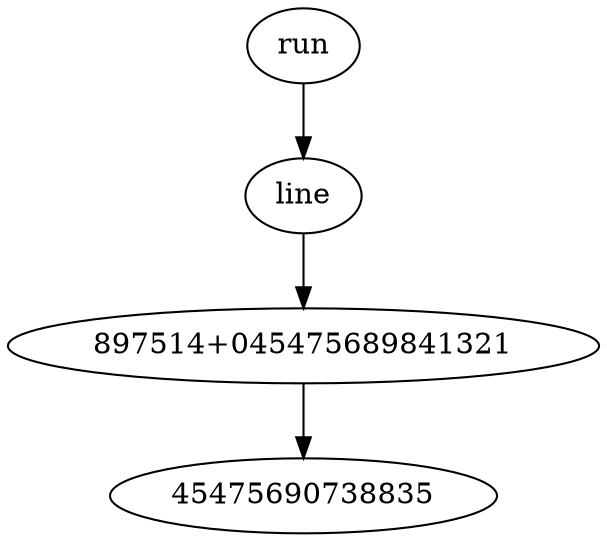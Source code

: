 digraph {
	8785898984385 [label=run]
	8785898621139 [label=line]
	8785898984385 -> 8785898621139
	8785898621481 [label="897514+045475689841321"]
	8785898621139 -> 8785898621481
	8785898621757 [label=45475690738835]
	8785898621481 -> 8785898621757
}
